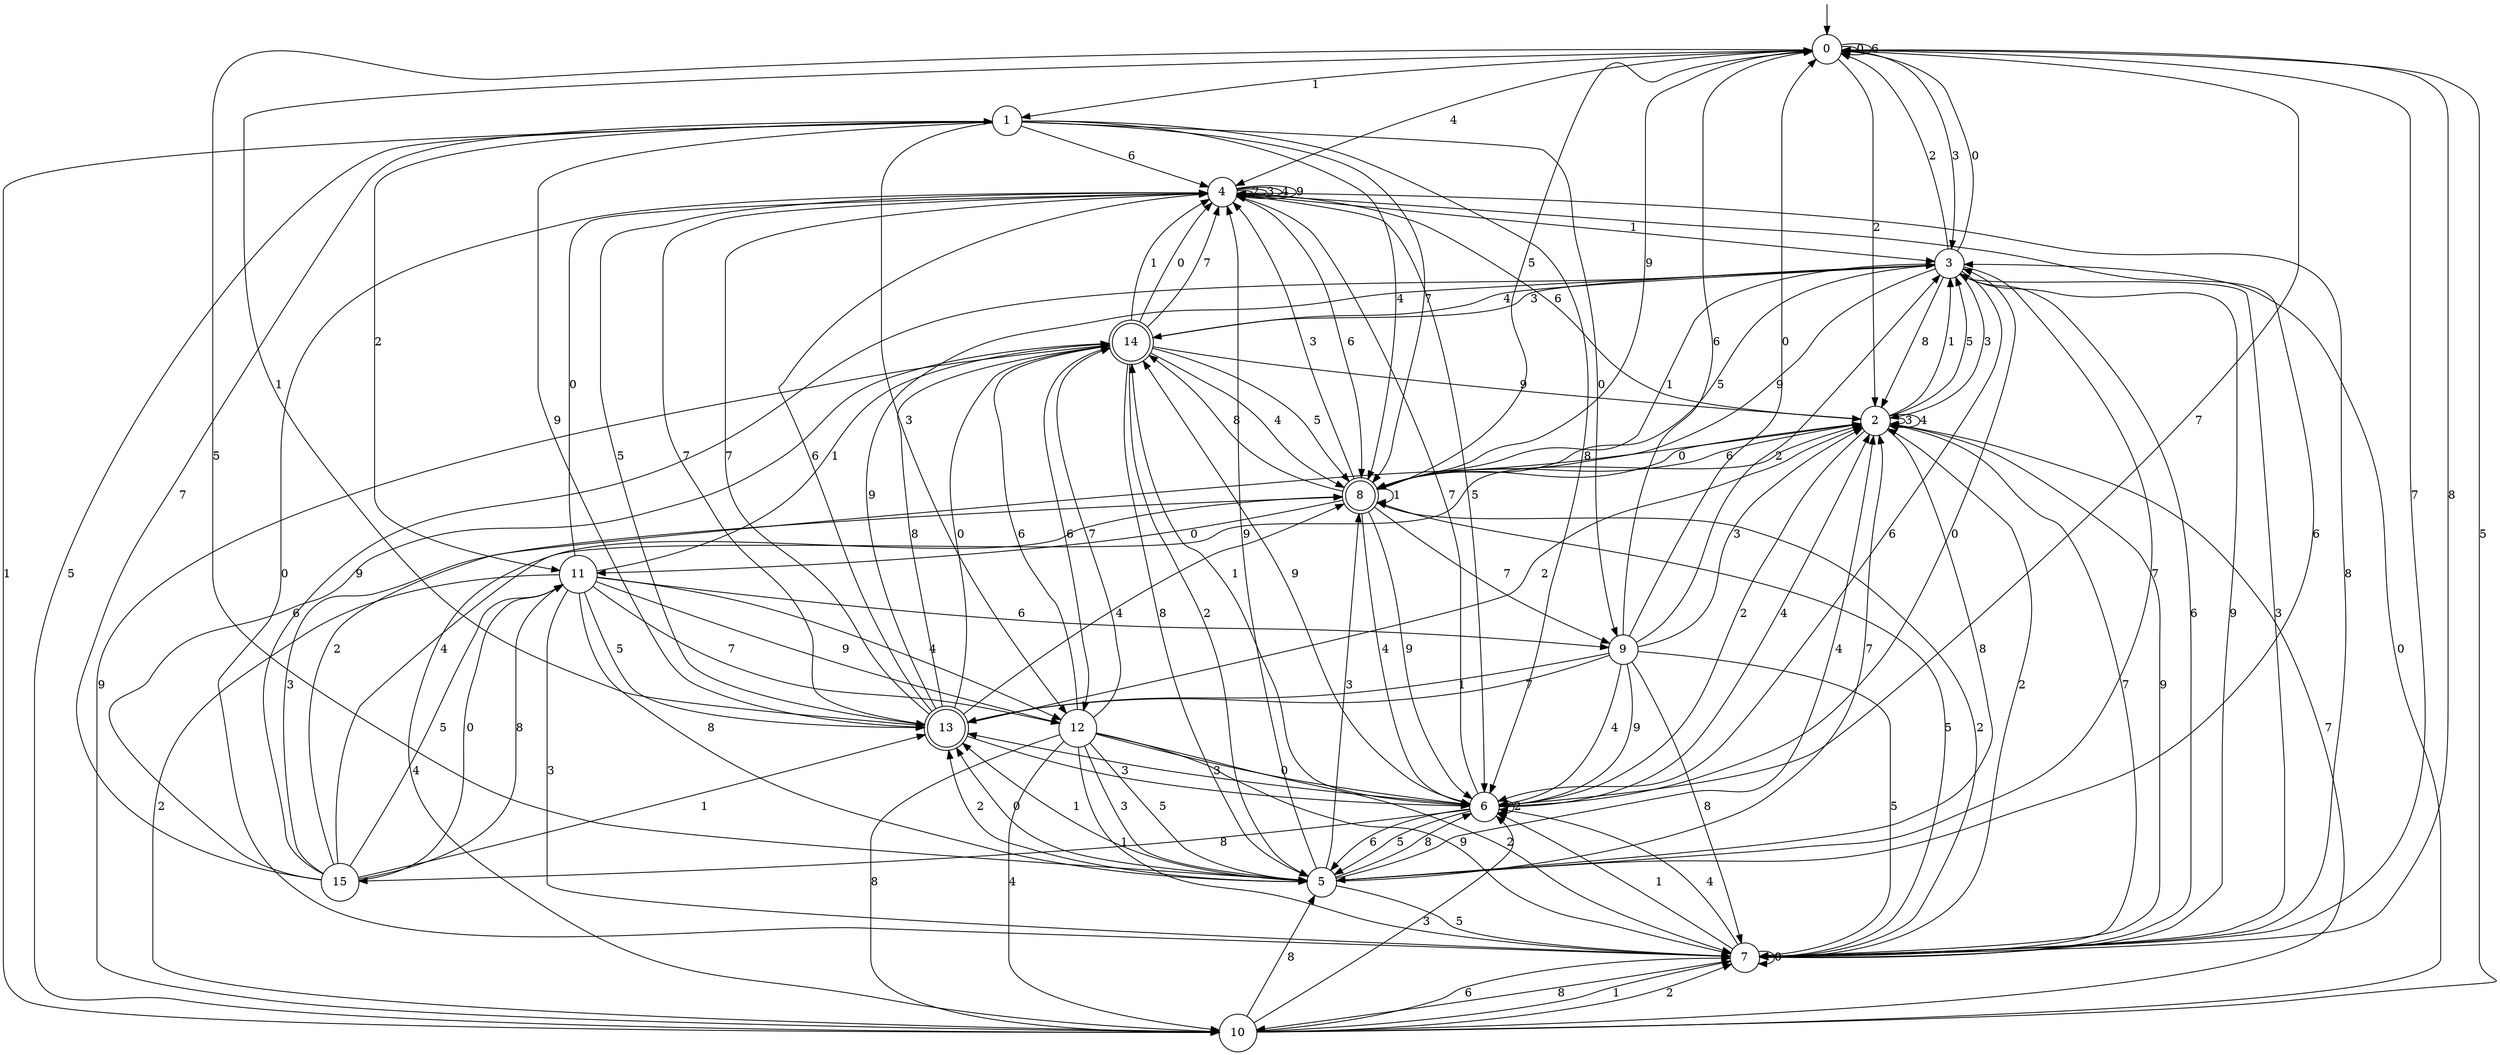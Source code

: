digraph g {

	s0 [shape="circle" label="0"];
	s1 [shape="circle" label="1"];
	s2 [shape="circle" label="2"];
	s3 [shape="circle" label="3"];
	s4 [shape="circle" label="4"];
	s5 [shape="circle" label="5"];
	s6 [shape="circle" label="6"];
	s7 [shape="circle" label="7"];
	s8 [shape="doublecircle" label="8"];
	s9 [shape="circle" label="9"];
	s10 [shape="circle" label="10"];
	s11 [shape="circle" label="11"];
	s12 [shape="circle" label="12"];
	s13 [shape="doublecircle" label="13"];
	s14 [shape="doublecircle" label="14"];
	s15 [shape="circle" label="15"];
	s0 -> s0 [label="0"];
	s0 -> s1 [label="1"];
	s0 -> s2 [label="2"];
	s0 -> s3 [label="3"];
	s0 -> s4 [label="4"];
	s0 -> s5 [label="5"];
	s0 -> s0 [label="6"];
	s0 -> s6 [label="7"];
	s0 -> s7 [label="8"];
	s0 -> s8 [label="9"];
	s1 -> s9 [label="0"];
	s1 -> s10 [label="1"];
	s1 -> s11 [label="2"];
	s1 -> s12 [label="3"];
	s1 -> s8 [label="4"];
	s1 -> s10 [label="5"];
	s1 -> s4 [label="6"];
	s1 -> s8 [label="7"];
	s1 -> s6 [label="8"];
	s1 -> s13 [label="9"];
	s2 -> s8 [label="0"];
	s2 -> s3 [label="1"];
	s2 -> s6 [label="2"];
	s2 -> s2 [label="3"];
	s2 -> s2 [label="4"];
	s2 -> s3 [label="5"];
	s2 -> s4 [label="6"];
	s2 -> s7 [label="7"];
	s2 -> s5 [label="8"];
	s2 -> s7 [label="9"];
	s3 -> s0 [label="0"];
	s3 -> s8 [label="1"];
	s3 -> s0 [label="2"];
	s3 -> s2 [label="3"];
	s3 -> s14 [label="4"];
	s3 -> s8 [label="5"];
	s3 -> s6 [label="6"];
	s3 -> s5 [label="7"];
	s3 -> s2 [label="8"];
	s3 -> s8 [label="9"];
	s4 -> s7 [label="0"];
	s4 -> s3 [label="1"];
	s4 -> s4 [label="2"];
	s4 -> s4 [label="3"];
	s4 -> s4 [label="4"];
	s4 -> s6 [label="5"];
	s4 -> s8 [label="6"];
	s4 -> s13 [label="7"];
	s4 -> s7 [label="8"];
	s4 -> s4 [label="9"];
	s5 -> s13 [label="0"];
	s5 -> s13 [label="1"];
	s5 -> s13 [label="2"];
	s5 -> s8 [label="3"];
	s5 -> s2 [label="4"];
	s5 -> s7 [label="5"];
	s5 -> s4 [label="6"];
	s5 -> s2 [label="7"];
	s5 -> s6 [label="8"];
	s5 -> s4 [label="9"];
	s6 -> s3 [label="0"];
	s6 -> s14 [label="1"];
	s6 -> s6 [label="2"];
	s6 -> s13 [label="3"];
	s6 -> s2 [label="4"];
	s6 -> s5 [label="5"];
	s6 -> s5 [label="6"];
	s6 -> s4 [label="7"];
	s6 -> s15 [label="8"];
	s6 -> s14 [label="9"];
	s7 -> s7 [label="0"];
	s7 -> s6 [label="1"];
	s7 -> s2 [label="2"];
	s7 -> s3 [label="3"];
	s7 -> s6 [label="4"];
	s7 -> s8 [label="5"];
	s7 -> s3 [label="6"];
	s7 -> s0 [label="7"];
	s7 -> s10 [label="8"];
	s7 -> s3 [label="9"];
	s8 -> s11 [label="0"];
	s8 -> s8 [label="1"];
	s8 -> s7 [label="2"];
	s8 -> s4 [label="3"];
	s8 -> s6 [label="4"];
	s8 -> s0 [label="5"];
	s8 -> s2 [label="6"];
	s8 -> s9 [label="7"];
	s8 -> s14 [label="8"];
	s8 -> s6 [label="9"];
	s9 -> s0 [label="0"];
	s9 -> s13 [label="1"];
	s9 -> s3 [label="2"];
	s9 -> s2 [label="3"];
	s9 -> s6 [label="4"];
	s9 -> s7 [label="5"];
	s9 -> s0 [label="6"];
	s9 -> s13 [label="7"];
	s9 -> s7 [label="8"];
	s9 -> s6 [label="9"];
	s10 -> s3 [label="0"];
	s10 -> s7 [label="1"];
	s10 -> s7 [label="2"];
	s10 -> s6 [label="3"];
	s10 -> s8 [label="4"];
	s10 -> s0 [label="5"];
	s10 -> s7 [label="6"];
	s10 -> s2 [label="7"];
	s10 -> s5 [label="8"];
	s10 -> s14 [label="9"];
	s11 -> s4 [label="0"];
	s11 -> s14 [label="1"];
	s11 -> s10 [label="2"];
	s11 -> s7 [label="3"];
	s11 -> s12 [label="4"];
	s11 -> s13 [label="5"];
	s11 -> s9 [label="6"];
	s11 -> s12 [label="7"];
	s11 -> s5 [label="8"];
	s11 -> s12 [label="9"];
	s12 -> s6 [label="0"];
	s12 -> s7 [label="1"];
	s12 -> s7 [label="2"];
	s12 -> s5 [label="3"];
	s12 -> s10 [label="4"];
	s12 -> s5 [label="5"];
	s12 -> s14 [label="6"];
	s12 -> s14 [label="7"];
	s12 -> s10 [label="8"];
	s12 -> s7 [label="9"];
	s13 -> s14 [label="0"];
	s13 -> s0 [label="1"];
	s13 -> s2 [label="2"];
	s13 -> s6 [label="3"];
	s13 -> s8 [label="4"];
	s13 -> s4 [label="5"];
	s13 -> s4 [label="6"];
	s13 -> s4 [label="7"];
	s13 -> s14 [label="8"];
	s13 -> s3 [label="9"];
	s14 -> s4 [label="0"];
	s14 -> s4 [label="1"];
	s14 -> s5 [label="2"];
	s14 -> s3 [label="3"];
	s14 -> s8 [label="4"];
	s14 -> s8 [label="5"];
	s14 -> s12 [label="6"];
	s14 -> s4 [label="7"];
	s14 -> s5 [label="8"];
	s14 -> s2 [label="9"];
	s15 -> s11 [label="0"];
	s15 -> s13 [label="1"];
	s15 -> s2 [label="2"];
	s15 -> s8 [label="3"];
	s15 -> s2 [label="4"];
	s15 -> s11 [label="5"];
	s15 -> s14 [label="6"];
	s15 -> s1 [label="7"];
	s15 -> s11 [label="8"];
	s15 -> s3 [label="9"];

__start0 [label="" shape="none" width="0" height="0"];
__start0 -> s0;

}
